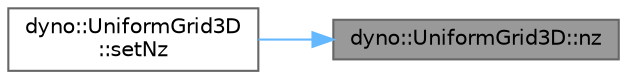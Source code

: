 digraph "dyno::UniformGrid3D::nz"
{
 // LATEX_PDF_SIZE
  bgcolor="transparent";
  edge [fontname=Helvetica,fontsize=10,labelfontname=Helvetica,labelfontsize=10];
  node [fontname=Helvetica,fontsize=10,shape=box,height=0.2,width=0.4];
  rankdir="RL";
  Node1 [id="Node000001",label="dyno::UniformGrid3D::nz",height=0.2,width=0.4,color="gray40", fillcolor="grey60", style="filled", fontcolor="black",tooltip=" "];
  Node1 -> Node2 [id="edge1_Node000001_Node000002",dir="back",color="steelblue1",style="solid",tooltip=" "];
  Node2 [id="Node000002",label="dyno::UniformGrid3D\l::setNz",height=0.2,width=0.4,color="grey40", fillcolor="white", style="filled",URL="$classdyno_1_1_uniform_grid3_d.html#acf18f7f0348b8ae634479055a740b023",tooltip=" "];
}
